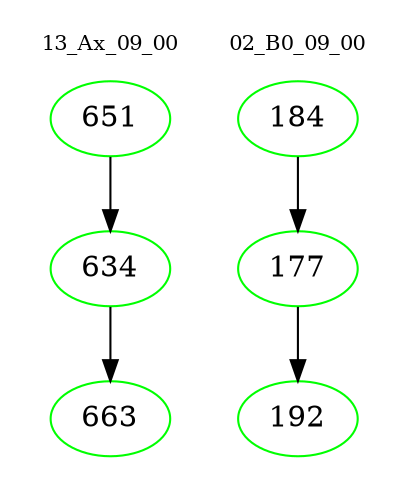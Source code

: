 digraph{
subgraph cluster_0 {
color = white
label = "13_Ax_09_00";
fontsize=10;
T0_651 [label="651", color="green"]
T0_651 -> T0_634 [color="black"]
T0_634 [label="634", color="green"]
T0_634 -> T0_663 [color="black"]
T0_663 [label="663", color="green"]
}
subgraph cluster_1 {
color = white
label = "02_B0_09_00";
fontsize=10;
T1_184 [label="184", color="green"]
T1_184 -> T1_177 [color="black"]
T1_177 [label="177", color="green"]
T1_177 -> T1_192 [color="black"]
T1_192 [label="192", color="green"]
}
}
